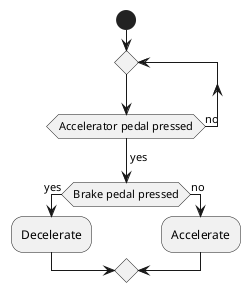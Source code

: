 @startuml Acceleration
start
repeat
repeat while (Accelerator pedal pressed) is (no)
->yes;
if(Brake pedal pressed) then (yes)
    :Decelerate;
else (no)
    :Accelerate;
@enduml